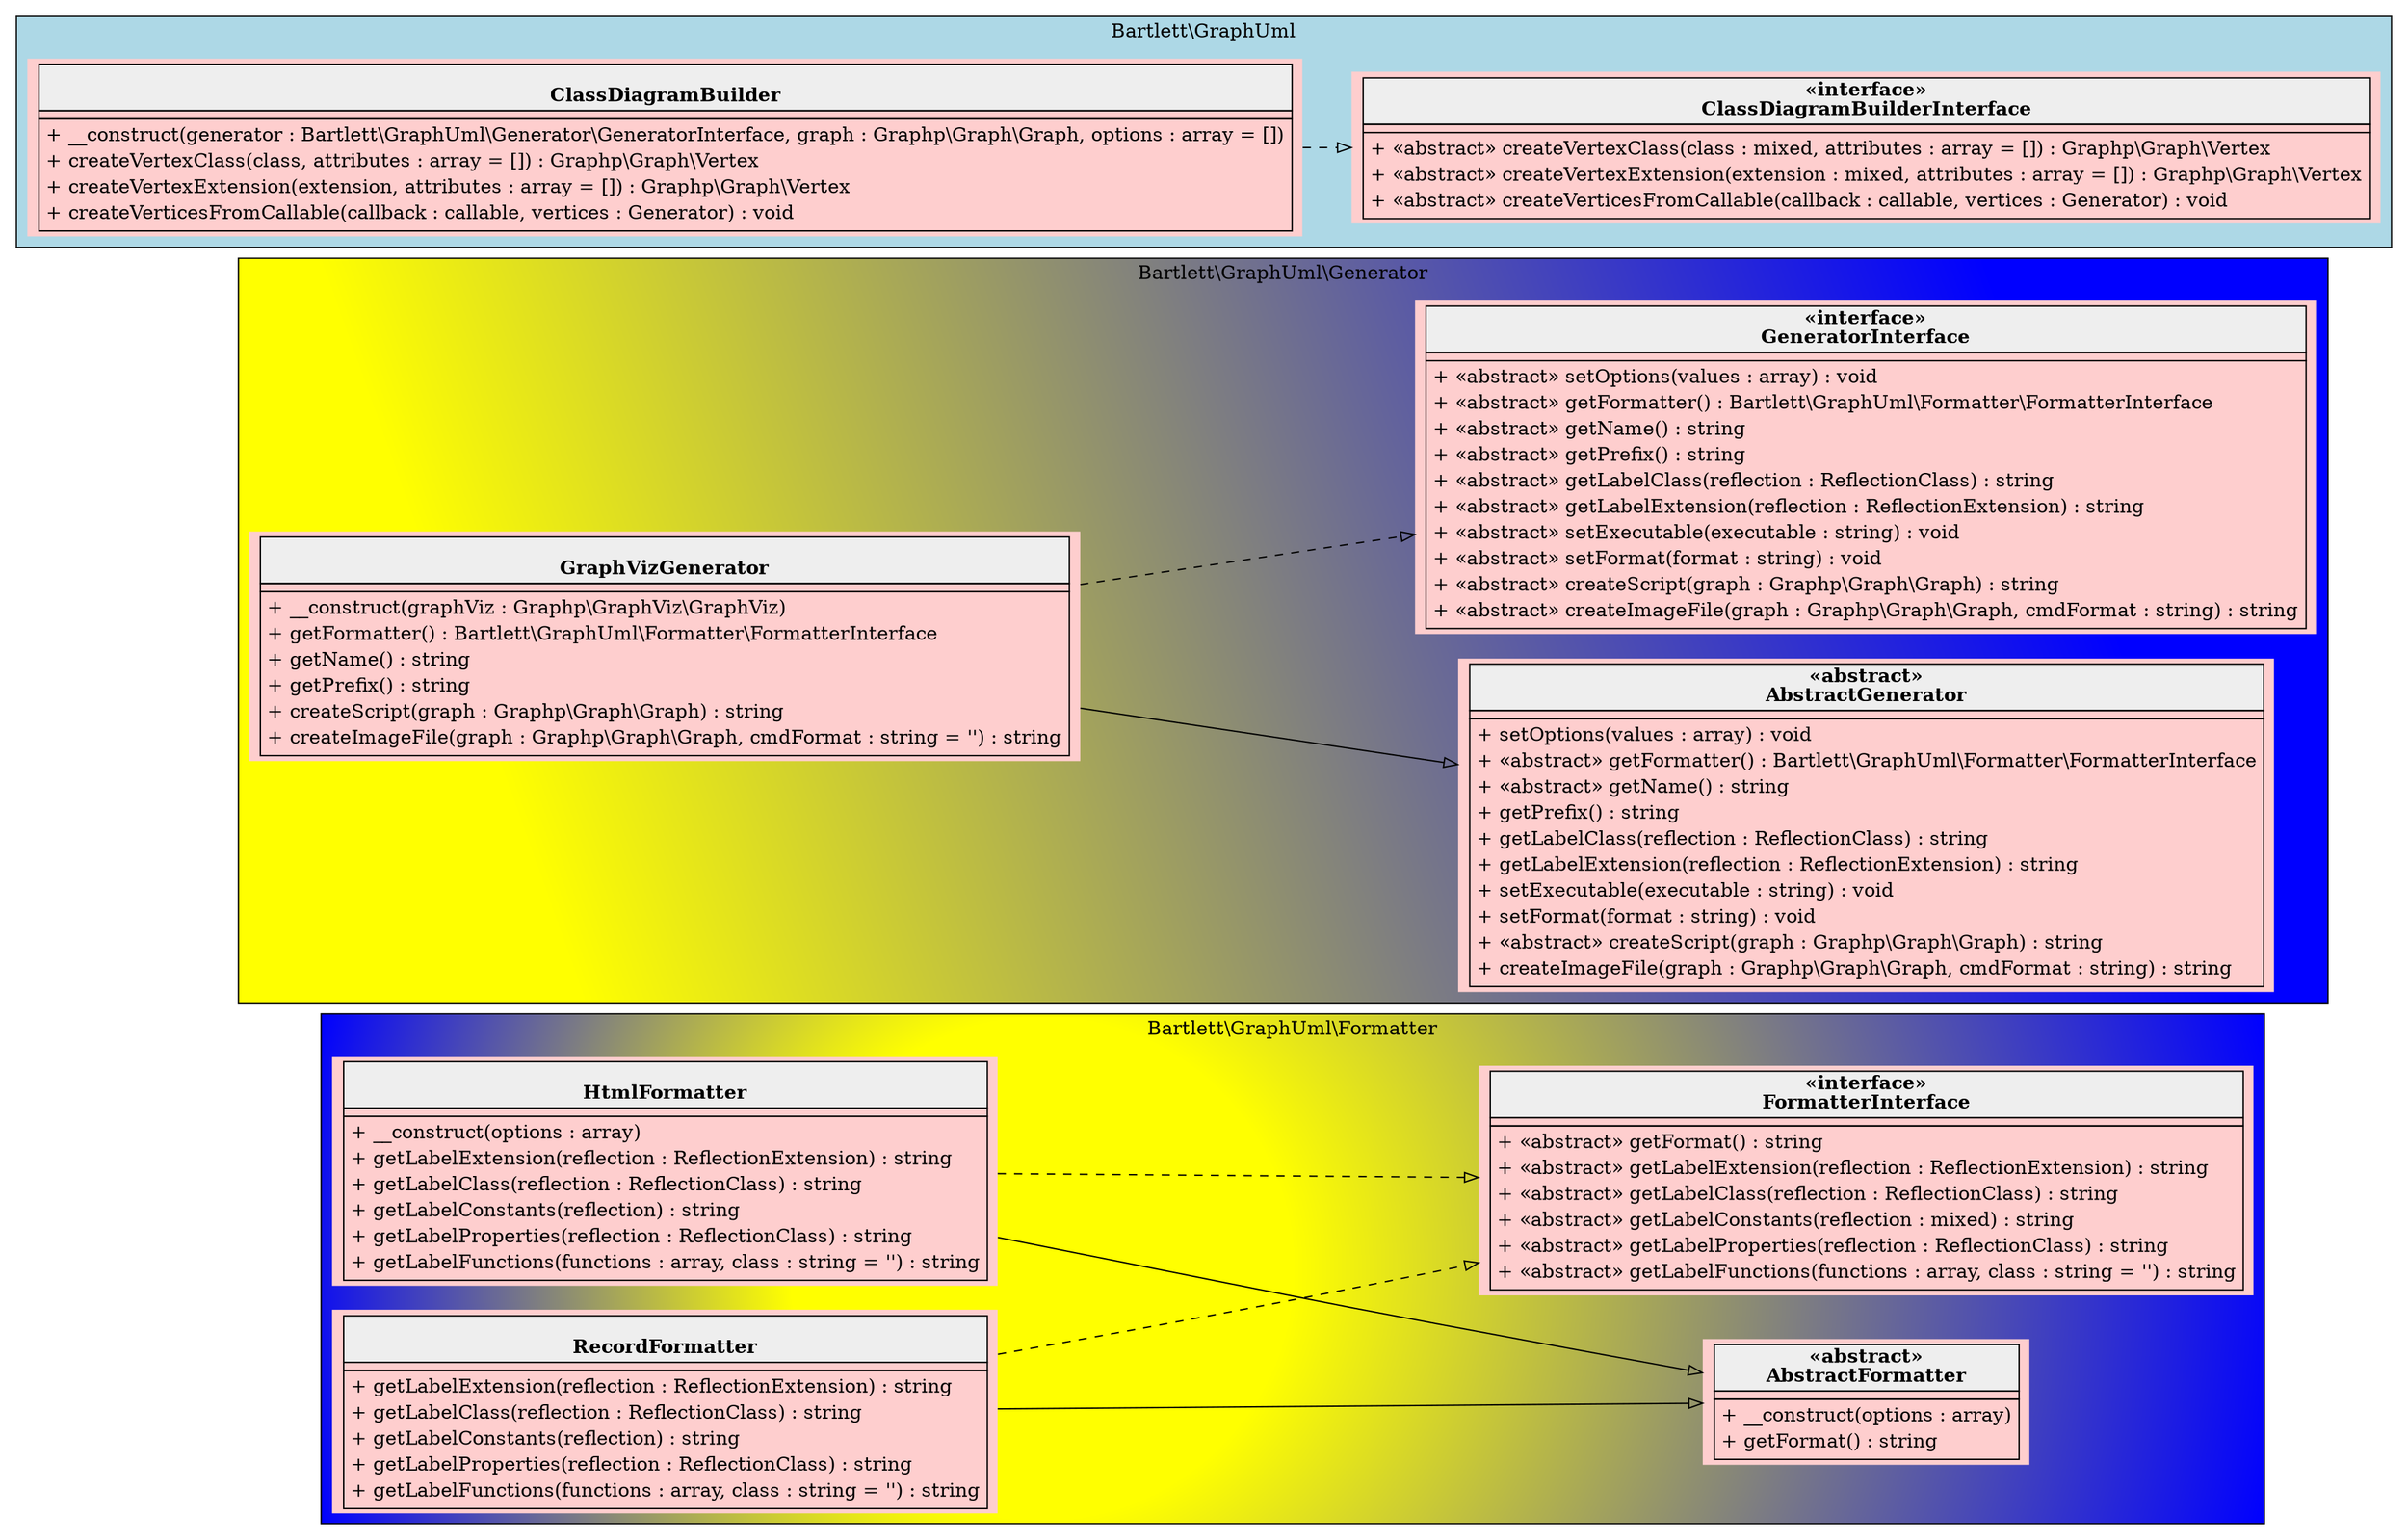 digraph {
  graph [rankdir="LR" bgcolor="transparent"]
  node [fillcolor="#FECECE" style="filled"]
  subgraph cluster_0 {
    graph [style="radial" fillcolor="yellow:blue" gradientangle=180]
    label = "Bartlett\\GraphUml\\Formatter"
    "Bartlett\\GraphUml\\Formatter\\HtmlFormatter" [shape="none" label=<
<table cellspacing="0" border="0" cellborder="1">
    <tr><td bgcolor="#eeeeee"><b><br/>HtmlFormatter</b></td></tr>
    <tr><td></td></tr>
    <tr><td><table border="0" cellspacing="0" cellpadding="2">
    <tr><td align="left">+ __construct(options : array)</td></tr>
    <tr><td align="left">+ getLabelExtension(reflection : ReflectionExtension) : string</td></tr>
    <tr><td align="left">+ getLabelClass(reflection : ReflectionClass) : string</td></tr>
    <tr><td align="left">+ getLabelConstants(reflection) : string</td></tr>
    <tr><td align="left">+ getLabelProperties(reflection : ReflectionClass) : string</td></tr>
    <tr><td align="left">+ getLabelFunctions(functions : array, class : string = '') : string</td></tr>
</table></td></tr>
</table>>]
    "Bartlett\\GraphUml\\Formatter\\AbstractFormatter" [shape="none" label=<
<table cellspacing="0" border="0" cellborder="1">
    <tr><td bgcolor="#eeeeee"><b>«abstract»<br/>AbstractFormatter</b></td></tr>
    <tr><td></td></tr>
    <tr><td><table border="0" cellspacing="0" cellpadding="2">
    <tr><td align="left">+ __construct(options : array)</td></tr>
    <tr><td align="left">+ getFormat() : string</td></tr>
</table></td></tr>
</table>>]
    "Bartlett\\GraphUml\\Formatter\\FormatterInterface" [shape="none" label=<
<table cellspacing="0" border="0" cellborder="1">
    <tr><td bgcolor="#eeeeee"><b>«interface»<br/>FormatterInterface</b></td></tr>
    <tr><td></td></tr>
    <tr><td><table border="0" cellspacing="0" cellpadding="2">
    <tr><td align="left">+ «abstract» getFormat() : string</td></tr>
    <tr><td align="left">+ «abstract» getLabelExtension(reflection : ReflectionExtension) : string</td></tr>
    <tr><td align="left">+ «abstract» getLabelClass(reflection : ReflectionClass) : string</td></tr>
    <tr><td align="left">+ «abstract» getLabelConstants(reflection : mixed) : string</td></tr>
    <tr><td align="left">+ «abstract» getLabelProperties(reflection : ReflectionClass) : string</td></tr>
    <tr><td align="left">+ «abstract» getLabelFunctions(functions : array, class : string = '') : string</td></tr>
</table></td></tr>
</table>>]
    "Bartlett\\GraphUml\\Formatter\\RecordFormatter" [shape="none" label=<
<table cellspacing="0" border="0" cellborder="1">
    <tr><td bgcolor="#eeeeee"><b><br/>RecordFormatter</b></td></tr>
    <tr><td></td></tr>
    <tr><td><table border="0" cellspacing="0" cellpadding="2">
    <tr><td align="left">+ getLabelExtension(reflection : ReflectionExtension) : string</td></tr>
    <tr><td align="left">+ getLabelClass(reflection : ReflectionClass) : string</td></tr>
    <tr><td align="left">+ getLabelConstants(reflection) : string</td></tr>
    <tr><td align="left">+ getLabelProperties(reflection : ReflectionClass) : string</td></tr>
    <tr><td align="left">+ getLabelFunctions(functions : array, class : string = '') : string</td></tr>
</table></td></tr>
</table>>]
  }
  subgraph cluster_1 {
    graph [style="filled" fillcolor="yellow:blue" gradientangle=45]
    label = "Bartlett\\GraphUml\\Generator"
    "Bartlett\\GraphUml\\Generator\\GraphVizGenerator" [shape="none" label=<
<table cellspacing="0" border="0" cellborder="1">
    <tr><td bgcolor="#eeeeee"><b><br/>GraphVizGenerator</b></td></tr>
    <tr><td></td></tr>
    <tr><td><table border="0" cellspacing="0" cellpadding="2">
    <tr><td align="left">+ __construct(graphViz : Graphp\\GraphViz\\GraphViz)</td></tr>
    <tr><td align="left">+ getFormatter() : Bartlett\\GraphUml\\Formatter\\FormatterInterface</td></tr>
    <tr><td align="left">+ getName() : string</td></tr>
    <tr><td align="left">+ getPrefix() : string</td></tr>
    <tr><td align="left">+ createScript(graph : Graphp\\Graph\\Graph) : string</td></tr>
    <tr><td align="left">+ createImageFile(graph : Graphp\\Graph\\Graph, cmdFormat : string = '') : string</td></tr>
</table></td></tr>
</table>>]
    "Bartlett\\GraphUml\\Generator\\AbstractGenerator" [shape="none" label=<
<table cellspacing="0" border="0" cellborder="1">
    <tr><td bgcolor="#eeeeee"><b>«abstract»<br/>AbstractGenerator</b></td></tr>
    <tr><td></td></tr>
    <tr><td><table border="0" cellspacing="0" cellpadding="2">
    <tr><td align="left">+ setOptions(values : array) : void</td></tr>
    <tr><td align="left">+ «abstract» getFormatter() : Bartlett\\GraphUml\\Formatter\\FormatterInterface</td></tr>
    <tr><td align="left">+ «abstract» getName() : string</td></tr>
    <tr><td align="left">+ getPrefix() : string</td></tr>
    <tr><td align="left">+ getLabelClass(reflection : ReflectionClass) : string</td></tr>
    <tr><td align="left">+ getLabelExtension(reflection : ReflectionExtension) : string</td></tr>
    <tr><td align="left">+ setExecutable(executable : string) : void</td></tr>
    <tr><td align="left">+ setFormat(format : string) : void</td></tr>
    <tr><td align="left">+ «abstract» createScript(graph : Graphp\\Graph\\Graph) : string</td></tr>
    <tr><td align="left">+ createImageFile(graph : Graphp\\Graph\\Graph, cmdFormat : string) : string</td></tr>
</table></td></tr>
</table>>]
    "Bartlett\\GraphUml\\Generator\\GeneratorInterface" [shape="none" label=<
<table cellspacing="0" border="0" cellborder="1">
    <tr><td bgcolor="#eeeeee"><b>«interface»<br/>GeneratorInterface</b></td></tr>
    <tr><td></td></tr>
    <tr><td><table border="0" cellspacing="0" cellpadding="2">
    <tr><td align="left">+ «abstract» setOptions(values : array) : void</td></tr>
    <tr><td align="left">+ «abstract» getFormatter() : Bartlett\\GraphUml\\Formatter\\FormatterInterface</td></tr>
    <tr><td align="left">+ «abstract» getName() : string</td></tr>
    <tr><td align="left">+ «abstract» getPrefix() : string</td></tr>
    <tr><td align="left">+ «abstract» getLabelClass(reflection : ReflectionClass) : string</td></tr>
    <tr><td align="left">+ «abstract» getLabelExtension(reflection : ReflectionExtension) : string</td></tr>
    <tr><td align="left">+ «abstract» setExecutable(executable : string) : void</td></tr>
    <tr><td align="left">+ «abstract» setFormat(format : string) : void</td></tr>
    <tr><td align="left">+ «abstract» createScript(graph : Graphp\\Graph\\Graph) : string</td></tr>
    <tr><td align="left">+ «abstract» createImageFile(graph : Graphp\\Graph\\Graph, cmdFormat : string) : string</td></tr>
</table></td></tr>
</table>>]
  }
  subgraph cluster_2 {
    graph [bgcolor="lightblue"]
    label = "Bartlett\\GraphUml"
    "Bartlett\\GraphUml\\ClassDiagramBuilder" [shape="none" label=<
<table cellspacing="0" border="0" cellborder="1">
    <tr><td bgcolor="#eeeeee"><b><br/>ClassDiagramBuilder</b></td></tr>
    <tr><td></td></tr>
    <tr><td><table border="0" cellspacing="0" cellpadding="2">
    <tr><td align="left">+ __construct(generator : Bartlett\\GraphUml\\Generator\\GeneratorInterface, graph : Graphp\\Graph\\Graph, options : array = [])</td></tr>
    <tr><td align="left">+ createVertexClass(class, attributes : array = []) : Graphp\\Graph\\Vertex</td></tr>
    <tr><td align="left">+ createVertexExtension(extension, attributes : array = []) : Graphp\\Graph\\Vertex</td></tr>
    <tr><td align="left">+ createVerticesFromCallable(callback : callable, vertices : Generator) : void</td></tr>
</table></td></tr>
</table>>]
    "Bartlett\\GraphUml\\ClassDiagramBuilderInterface" [shape="none" label=<
<table cellspacing="0" border="0" cellborder="1">
    <tr><td bgcolor="#eeeeee"><b>«interface»<br/>ClassDiagramBuilderInterface</b></td></tr>
    <tr><td></td></tr>
    <tr><td><table border="0" cellspacing="0" cellpadding="2">
    <tr><td align="left">+ «abstract» createVertexClass(class : mixed, attributes : array = []) : Graphp\\Graph\\Vertex</td></tr>
    <tr><td align="left">+ «abstract» createVertexExtension(extension : mixed, attributes : array = []) : Graphp\\Graph\\Vertex</td></tr>
    <tr><td align="left">+ «abstract» createVerticesFromCallable(callback : callable, vertices : Generator) : void</td></tr>
</table></td></tr>
</table>>]
  }
  "Bartlett\\GraphUml\\Formatter\\HtmlFormatter" -> "Bartlett\\GraphUml\\Formatter\\AbstractFormatter" [arrowhead="empty" style="filled"]
  "Bartlett\\GraphUml\\Formatter\\HtmlFormatter" -> "Bartlett\\GraphUml\\Formatter\\FormatterInterface" [arrowhead="empty" style="dashed"]
  "Bartlett\\GraphUml\\Formatter\\RecordFormatter" -> "Bartlett\\GraphUml\\Formatter\\AbstractFormatter" [arrowhead="empty" style="filled"]
  "Bartlett\\GraphUml\\Formatter\\RecordFormatter" -> "Bartlett\\GraphUml\\Formatter\\FormatterInterface" [arrowhead="empty" style="dashed"]
  "Bartlett\\GraphUml\\Generator\\GraphVizGenerator" -> "Bartlett\\GraphUml\\Generator\\AbstractGenerator" [arrowhead="empty" style="filled"]
  "Bartlett\\GraphUml\\Generator\\GraphVizGenerator" -> "Bartlett\\GraphUml\\Generator\\GeneratorInterface" [arrowhead="empty" style="dashed"]
  "Bartlett\\GraphUml\\ClassDiagramBuilder" -> "Bartlett\\GraphUml\\ClassDiagramBuilderInterface" [arrowhead="empty" style="dashed"]
}
